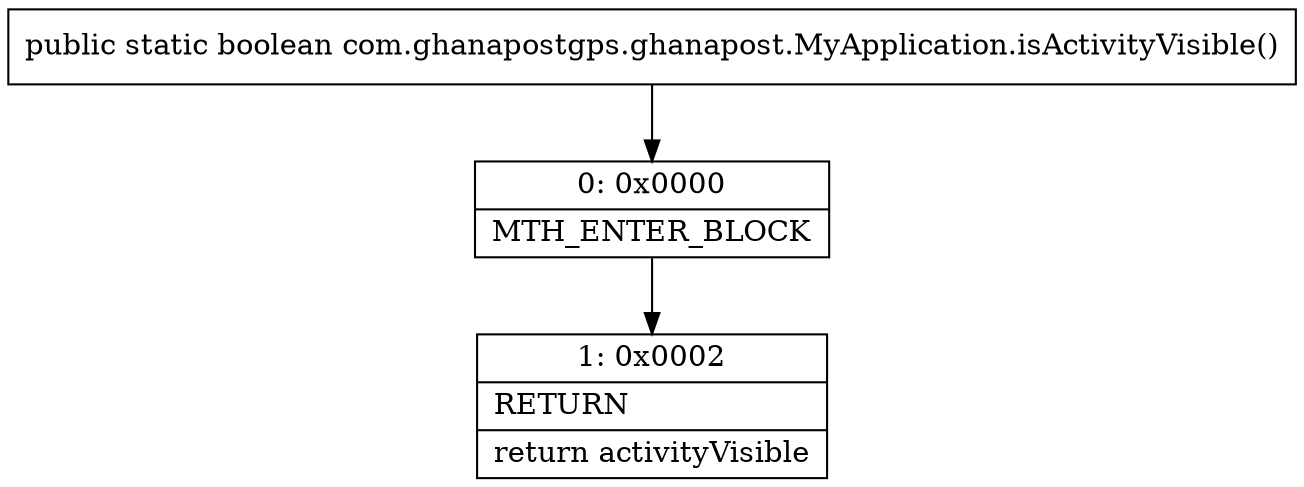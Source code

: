 digraph "CFG forcom.ghanapostgps.ghanapost.MyApplication.isActivityVisible()Z" {
Node_0 [shape=record,label="{0\:\ 0x0000|MTH_ENTER_BLOCK\l}"];
Node_1 [shape=record,label="{1\:\ 0x0002|RETURN\l|return activityVisible\l}"];
MethodNode[shape=record,label="{public static boolean com.ghanapostgps.ghanapost.MyApplication.isActivityVisible() }"];
MethodNode -> Node_0;
Node_0 -> Node_1;
}


